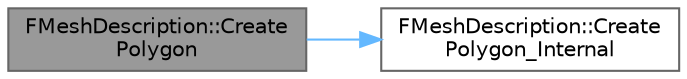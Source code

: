digraph "FMeshDescription::CreatePolygon"
{
 // INTERACTIVE_SVG=YES
 // LATEX_PDF_SIZE
  bgcolor="transparent";
  edge [fontname=Helvetica,fontsize=10,labelfontname=Helvetica,labelfontsize=10];
  node [fontname=Helvetica,fontsize=10,shape=box,height=0.2,width=0.4];
  rankdir="LR";
  Node1 [id="Node000001",label="FMeshDescription::Create\lPolygon",height=0.2,width=0.4,color="gray40", fillcolor="grey60", style="filled", fontcolor="black",tooltip="Adds a new polygon to the mesh and returns its ID."];
  Node1 -> Node2 [id="edge1_Node000001_Node000002",color="steelblue1",style="solid",tooltip=" "];
  Node2 [id="Node000002",label="FMeshDescription::Create\lPolygon_Internal",height=0.2,width=0.4,color="grey40", fillcolor="white", style="filled",URL="$da/d5f/structFMeshDescription.html#ac7f7a997fc782d2576f6ac5edbded476",tooltip=" "];
}
